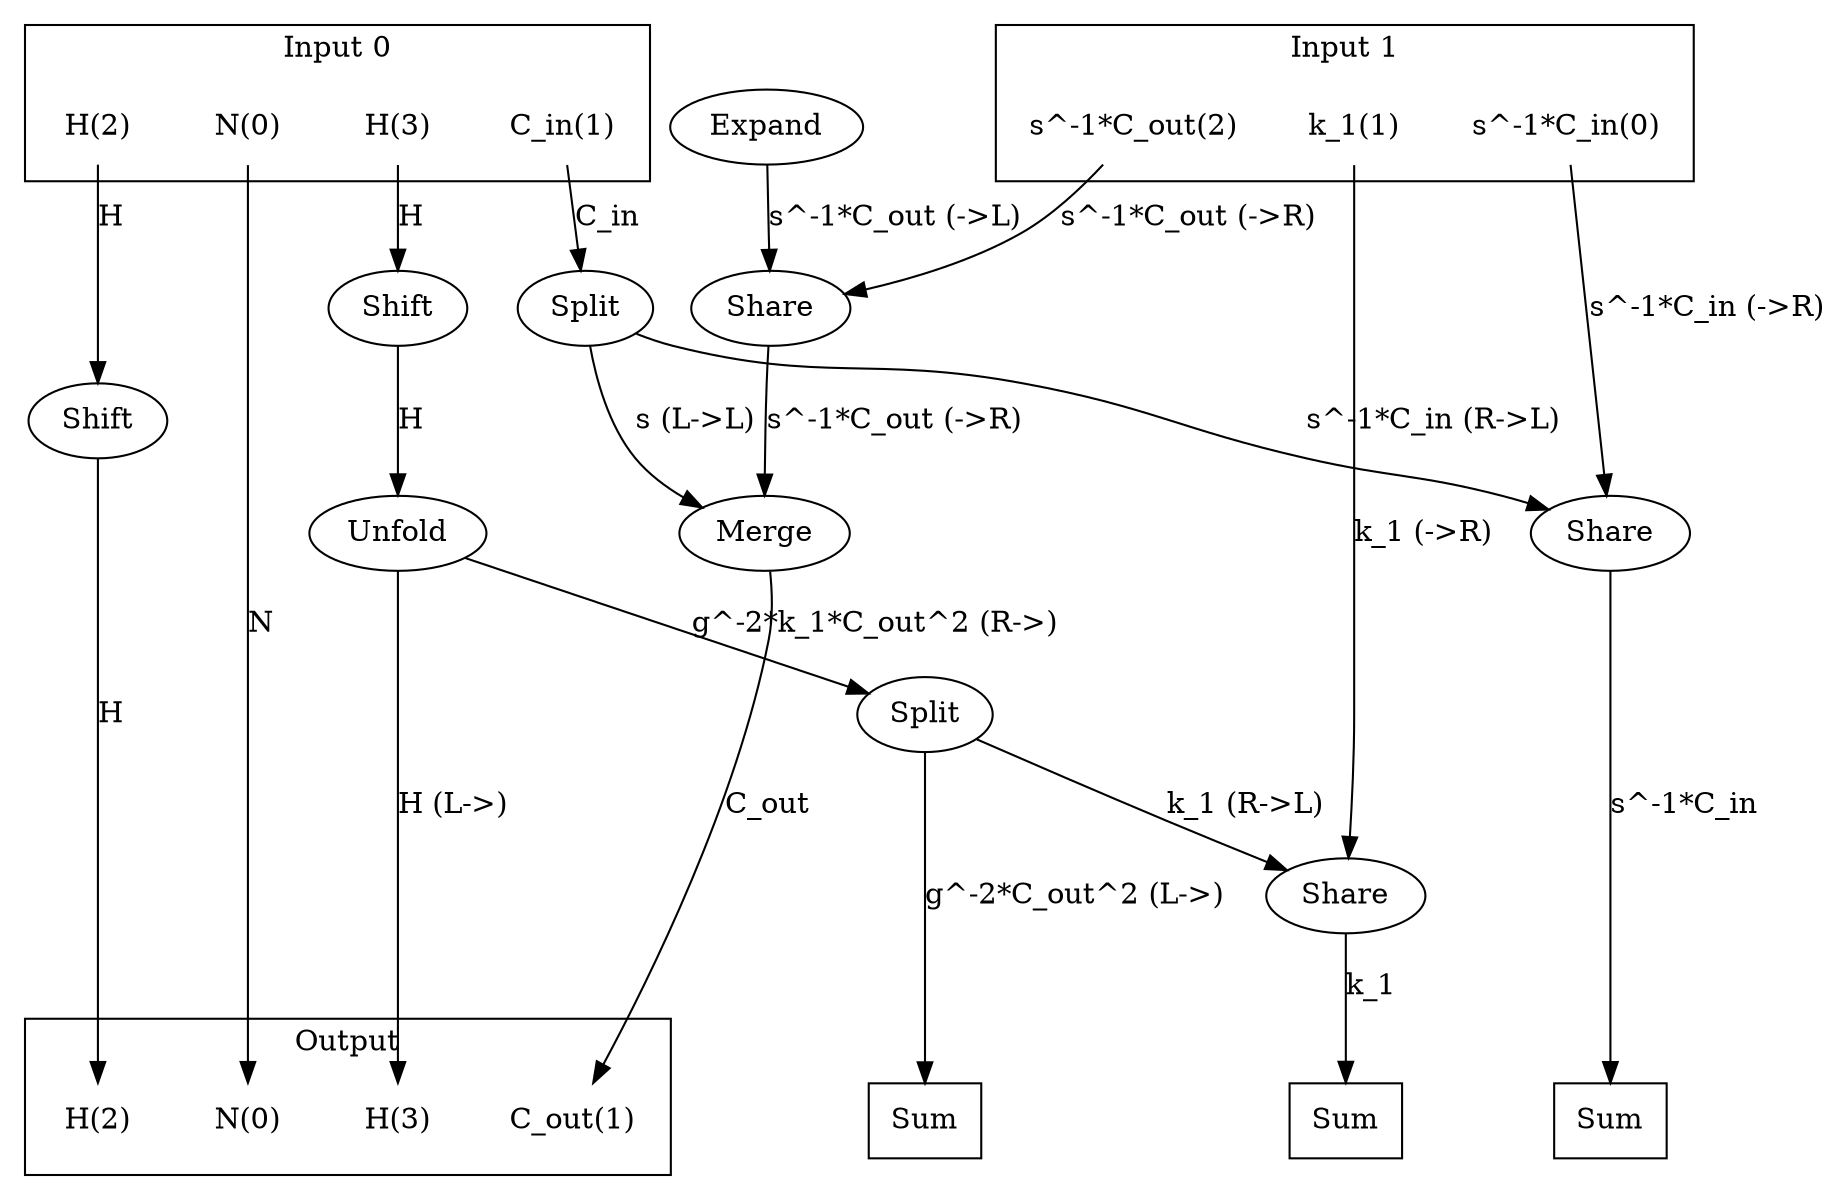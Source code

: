 digraph kernel {
newrank = true;
op_0x7f796404e3e0 [label="Shift"];
op_0x7f799804a580 [label="Split"];
op_0x7f799806efc0 [label="Split"];
op_0x7f79a8004b20 [label="Share"];
op_0x7f7bf4005070 [label="Share"];
op_0x7f7cbc004580 [label="Shift"];
op_0x7f7cc4007320 [label="Merge"];
op_0x7f7cd40052e0 [label="Share"];
op_0x7f7cd40055b8 [label="Expand"];
op_0x7f7ce8056bc0 [label="Unfold"];
reduce_0x7f7564001998 [label="Sum", shape=box];
reduce_0x7f756400c2b0 [label="Sum", shape=box];
reduce_0x7f75640055d0 [label="Sum", shape=box];
subgraph cluster_out {
label = "Output";
out_0 [label="N(0)", shape=none];
out_1 [label="C_out(1)", shape=none];
out_2 [label="H(2)", shape=none];
out_3 [label="H(3)", shape=none];
}
{ rank = same;
reduce_0x7f7564001998;
reduce_0x7f756400c2b0;
reduce_0x7f75640055d0;
out_0;
out_1;
out_2;
out_3;
}
subgraph cluster_in_0 {
label = "Input 0";
in_0_0 [label="N(0)", shape=none];
in_0_1 [label="C_in(1)", shape=none];
in_0_2 [label="H(2)", shape=none];
in_0_3 [label="H(3)", shape=none];
}
subgraph cluster_in_1 {
label = "Input 1";
in_1_0 [label="s^-1*C_in(0)", shape=none];
in_1_1 [label="k_1(1)", shape=none];
in_1_2 [label="s^-1*C_out(2)", shape=none];
}
{ rank = same;
in_0_0;
in_0_1;
in_0_2;
in_0_3;
in_1_0;
in_1_1;
in_1_2;
}
in_0_0 -> out_0 [label="N"];
in_0_1 -> op_0x7f799804a580 [label="C_in"];
in_0_2 -> op_0x7f7cbc004580 [label="H"];
in_0_3 -> op_0x7f796404e3e0 [label="H"];
in_1_0 -> op_0x7f7bf4005070 [label="s^-1*C_in (->R)"];
in_1_1 -> op_0x7f7cd40052e0 [label="k_1 (->R)"];
in_1_2 -> op_0x7f79a8004b20 [label="s^-1*C_out (->R)"];
op_0x7f7cc4007320 -> out_1 [label="C_out"];
op_0x7f7cbc004580 -> out_2 [label="H"];
op_0x7f7ce8056bc0 -> out_3 [label="H (L->)"];
op_0x7f7cd40052e0 -> reduce_0x7f7564001998 [label="k_1"];
op_0x7f7bf4005070 -> reduce_0x7f75640055d0 [label="s^-1*C_in"];
op_0x7f799806efc0 -> reduce_0x7f756400c2b0 [label="g^-2*C_out^2 (L->)"];
op_0x7f7ce8056bc0 -> op_0x7f799806efc0 [label="g^-2*k_1*C_out^2 (R->)"];
op_0x7f7cd40055b8 -> op_0x7f79a8004b20 [label="s^-1*C_out (->L)"];
op_0x7f799804a580 -> op_0x7f7bf4005070 [label="s^-1*C_in (R->L)"];
op_0x7f799804a580 -> op_0x7f7cc4007320 [label="s (L->L)"];
op_0x7f79a8004b20 -> op_0x7f7cc4007320 [label="s^-1*C_out (->R)"];
op_0x7f799806efc0 -> op_0x7f7cd40052e0 [label="k_1 (R->L)"];
op_0x7f796404e3e0 -> op_0x7f7ce8056bc0 [label="H"];
}
